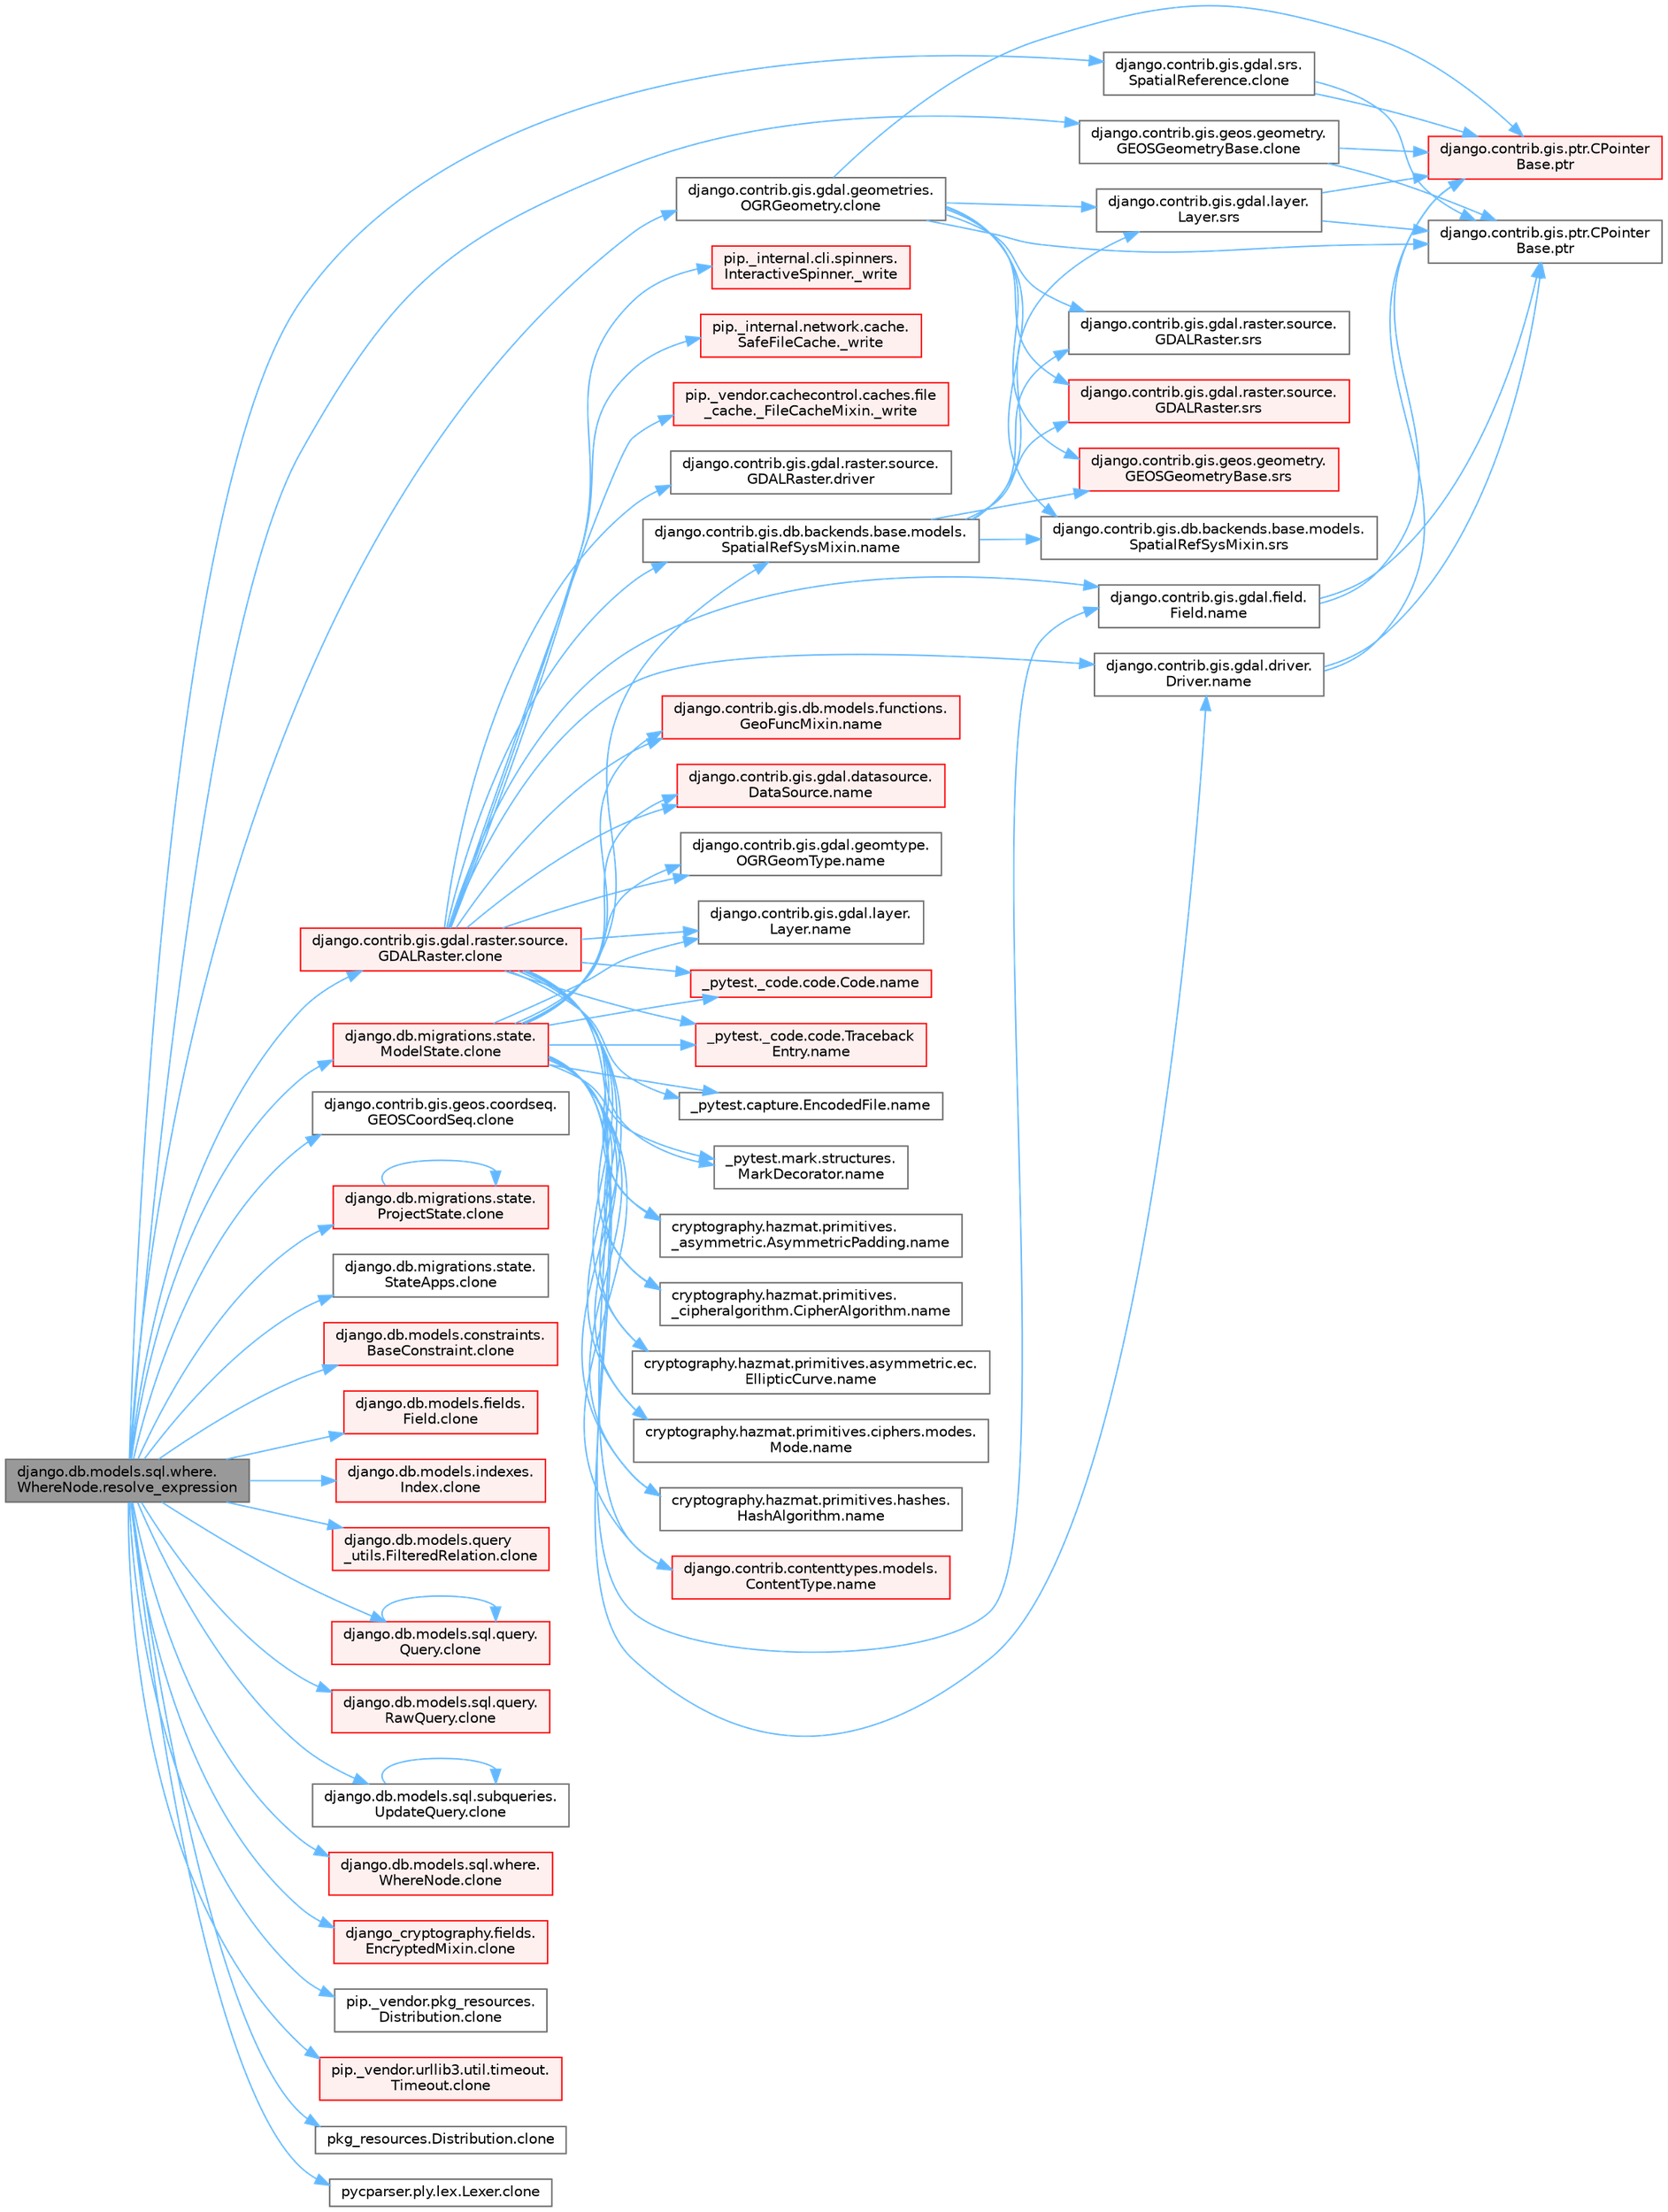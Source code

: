 digraph "django.db.models.sql.where.WhereNode.resolve_expression"
{
 // LATEX_PDF_SIZE
  bgcolor="transparent";
  edge [fontname=Helvetica,fontsize=10,labelfontname=Helvetica,labelfontsize=10];
  node [fontname=Helvetica,fontsize=10,shape=box,height=0.2,width=0.4];
  rankdir="LR";
  Node1 [id="Node000001",label="django.db.models.sql.where.\lWhereNode.resolve_expression",height=0.2,width=0.4,color="gray40", fillcolor="grey60", style="filled", fontcolor="black",tooltip=" "];
  Node1 -> Node2 [id="edge1_Node000001_Node000002",color="steelblue1",style="solid",tooltip=" "];
  Node2 [id="Node000002",label="django.contrib.gis.gdal.geometries.\lOGRGeometry.clone",height=0.2,width=0.4,color="grey40", fillcolor="white", style="filled",URL="$classdjango_1_1contrib_1_1gis_1_1gdal_1_1geometries_1_1_o_g_r_geometry.html#a5e54f99bf87b209eb2b5b394883f43a2",tooltip=" "];
  Node2 -> Node3 [id="edge2_Node000002_Node000003",color="steelblue1",style="solid",tooltip=" "];
  Node3 [id="Node000003",label="django.contrib.gis.ptr.CPointer\lBase.ptr",height=0.2,width=0.4,color="red", fillcolor="#FFF0F0", style="filled",URL="$classdjango_1_1contrib_1_1gis_1_1ptr_1_1_c_pointer_base.html#a55873c889d27c42497c5a832c24e041b",tooltip=" "];
  Node2 -> Node5 [id="edge3_Node000002_Node000005",color="steelblue1",style="solid",tooltip=" "];
  Node5 [id="Node000005",label="django.contrib.gis.ptr.CPointer\lBase.ptr",height=0.2,width=0.4,color="grey40", fillcolor="white", style="filled",URL="$classdjango_1_1contrib_1_1gis_1_1ptr_1_1_c_pointer_base.html#a73d2e45828ab4d985549c571852996fa",tooltip=" "];
  Node2 -> Node6 [id="edge4_Node000002_Node000006",color="steelblue1",style="solid",tooltip=" "];
  Node6 [id="Node000006",label="django.contrib.gis.db.backends.base.models.\lSpatialRefSysMixin.srs",height=0.2,width=0.4,color="grey40", fillcolor="white", style="filled",URL="$classdjango_1_1contrib_1_1gis_1_1db_1_1backends_1_1base_1_1models_1_1_spatial_ref_sys_mixin.html#ad34be004f9aba942c5d2bd011fda3044",tooltip=" "];
  Node2 -> Node7 [id="edge5_Node000002_Node000007",color="steelblue1",style="solid",tooltip=" "];
  Node7 [id="Node000007",label="django.contrib.gis.gdal.layer.\lLayer.srs",height=0.2,width=0.4,color="grey40", fillcolor="white", style="filled",URL="$classdjango_1_1contrib_1_1gis_1_1gdal_1_1layer_1_1_layer.html#ac1d51e5b32cdf55829e9a486b190ddc2",tooltip=" "];
  Node7 -> Node3 [id="edge6_Node000007_Node000003",color="steelblue1",style="solid",tooltip=" "];
  Node7 -> Node5 [id="edge7_Node000007_Node000005",color="steelblue1",style="solid",tooltip=" "];
  Node2 -> Node8 [id="edge8_Node000002_Node000008",color="steelblue1",style="solid",tooltip=" "];
  Node8 [id="Node000008",label="django.contrib.gis.gdal.raster.source.\lGDALRaster.srs",height=0.2,width=0.4,color="grey40", fillcolor="white", style="filled",URL="$classdjango_1_1contrib_1_1gis_1_1gdal_1_1raster_1_1source_1_1_g_d_a_l_raster.html#a1dbeee1eca81d7739c032009f1d7acb1",tooltip=" "];
  Node2 -> Node9 [id="edge9_Node000002_Node000009",color="steelblue1",style="solid",tooltip=" "];
  Node9 [id="Node000009",label="django.contrib.gis.gdal.raster.source.\lGDALRaster.srs",height=0.2,width=0.4,color="red", fillcolor="#FFF0F0", style="filled",URL="$classdjango_1_1contrib_1_1gis_1_1gdal_1_1raster_1_1source_1_1_g_d_a_l_raster.html#a867fd2ac08531bb04ded5f86cf484723",tooltip=" "];
  Node2 -> Node34 [id="edge10_Node000002_Node000034",color="steelblue1",style="solid",tooltip=" "];
  Node34 [id="Node000034",label="django.contrib.gis.geos.geometry.\lGEOSGeometryBase.srs",height=0.2,width=0.4,color="red", fillcolor="#FFF0F0", style="filled",URL="$classdjango_1_1contrib_1_1gis_1_1geos_1_1geometry_1_1_g_e_o_s_geometry_base.html#aa433953a244f84e09ce9775e6348c9ea",tooltip=" "];
  Node1 -> Node43 [id="edge11_Node000001_Node000043",color="steelblue1",style="solid",tooltip=" "];
  Node43 [id="Node000043",label="django.contrib.gis.gdal.raster.source.\lGDALRaster.clone",height=0.2,width=0.4,color="red", fillcolor="#FFF0F0", style="filled",URL="$classdjango_1_1contrib_1_1gis_1_1gdal_1_1raster_1_1source_1_1_g_d_a_l_raster.html#a963b5543b11c1395b6bc58cde72f5aa0",tooltip=" "];
  Node43 -> Node26 [id="edge12_Node000043_Node000026",color="steelblue1",style="solid",tooltip=" "];
  Node26 [id="Node000026",label="pip._internal.cli.spinners.\lInteractiveSpinner._write",height=0.2,width=0.4,color="red", fillcolor="#FFF0F0", style="filled",URL="$classpip_1_1__internal_1_1cli_1_1spinners_1_1_interactive_spinner.html#a16e0c2dc420f6f8d17ccdf2f05929774",tooltip=" "];
  Node43 -> Node30 [id="edge13_Node000043_Node000030",color="steelblue1",style="solid",tooltip=" "];
  Node30 [id="Node000030",label="pip._internal.network.cache.\lSafeFileCache._write",height=0.2,width=0.4,color="red", fillcolor="#FFF0F0", style="filled",URL="$classpip_1_1__internal_1_1network_1_1cache_1_1_safe_file_cache.html#a9f525ad384a979433e1a4d4ad3f4256c",tooltip=" "];
  Node43 -> Node32 [id="edge14_Node000043_Node000032",color="steelblue1",style="solid",tooltip=" "];
  Node32 [id="Node000032",label="pip._vendor.cachecontrol.caches.file\l_cache._FileCacheMixin._write",height=0.2,width=0.4,color="red", fillcolor="#FFF0F0", style="filled",URL="$classpip_1_1__vendor_1_1cachecontrol_1_1caches_1_1file__cache_1_1___file_cache_mixin.html#a887060bd54ecd995958f2e490756d05b",tooltip=" "];
  Node43 -> Node44 [id="edge15_Node000043_Node000044",color="steelblue1",style="solid",tooltip=" "];
  Node44 [id="Node000044",label="django.contrib.gis.gdal.raster.source.\lGDALRaster.driver",height=0.2,width=0.4,color="grey40", fillcolor="white", style="filled",URL="$classdjango_1_1contrib_1_1gis_1_1gdal_1_1raster_1_1source_1_1_g_d_a_l_raster.html#a217540a5b5678c8ef7b210e1e31cf9b0",tooltip=" "];
  Node43 -> Node45 [id="edge16_Node000043_Node000045",color="steelblue1",style="solid",tooltip=" "];
  Node45 [id="Node000045",label="_pytest._code.code.Code.name",height=0.2,width=0.4,color="red", fillcolor="#FFF0F0", style="filled",URL="$class__pytest_1_1__code_1_1code_1_1_code.html#a1f3cbc53ca6df4a1bab12183694b6e78",tooltip=" "];
  Node43 -> Node46 [id="edge17_Node000043_Node000046",color="steelblue1",style="solid",tooltip=" "];
  Node46 [id="Node000046",label="_pytest._code.code.Traceback\lEntry.name",height=0.2,width=0.4,color="red", fillcolor="#FFF0F0", style="filled",URL="$class__pytest_1_1__code_1_1code_1_1_traceback_entry.html#a106b95c0753f41669fbfb8ee4c11ad3d",tooltip=" "];
  Node43 -> Node48 [id="edge18_Node000043_Node000048",color="steelblue1",style="solid",tooltip=" "];
  Node48 [id="Node000048",label="_pytest.capture.EncodedFile.name",height=0.2,width=0.4,color="grey40", fillcolor="white", style="filled",URL="$class__pytest_1_1capture_1_1_encoded_file.html#a738c73b5de21c7261d9e51f71e4f0397",tooltip=" "];
  Node43 -> Node49 [id="edge19_Node000043_Node000049",color="steelblue1",style="solid",tooltip=" "];
  Node49 [id="Node000049",label="_pytest.mark.structures.\lMarkDecorator.name",height=0.2,width=0.4,color="grey40", fillcolor="white", style="filled",URL="$class__pytest_1_1mark_1_1structures_1_1_mark_decorator.html#ae8f66760cda125450e0e3bd38689c72f",tooltip=" "];
  Node43 -> Node50 [id="edge20_Node000043_Node000050",color="steelblue1",style="solid",tooltip=" "];
  Node50 [id="Node000050",label="cryptography.hazmat.primitives.\l_asymmetric.AsymmetricPadding.name",height=0.2,width=0.4,color="grey40", fillcolor="white", style="filled",URL="$classcryptography_1_1hazmat_1_1primitives_1_1__asymmetric_1_1_asymmetric_padding.html#a8f72e8284cb336861a873ed5ce0e39b5",tooltip=" "];
  Node43 -> Node51 [id="edge21_Node000043_Node000051",color="steelblue1",style="solid",tooltip=" "];
  Node51 [id="Node000051",label="cryptography.hazmat.primitives.\l_cipheralgorithm.CipherAlgorithm.name",height=0.2,width=0.4,color="grey40", fillcolor="white", style="filled",URL="$classcryptography_1_1hazmat_1_1primitives_1_1__cipheralgorithm_1_1_cipher_algorithm.html#a50567a5c3388450ab7aa883ab34a1ac7",tooltip=" "];
  Node43 -> Node52 [id="edge22_Node000043_Node000052",color="steelblue1",style="solid",tooltip=" "];
  Node52 [id="Node000052",label="cryptography.hazmat.primitives.asymmetric.ec.\lEllipticCurve.name",height=0.2,width=0.4,color="grey40", fillcolor="white", style="filled",URL="$classcryptography_1_1hazmat_1_1primitives_1_1asymmetric_1_1ec_1_1_elliptic_curve.html#a2775c4e945309a6c7ea33dace1698a60",tooltip=" "];
  Node43 -> Node53 [id="edge23_Node000043_Node000053",color="steelblue1",style="solid",tooltip=" "];
  Node53 [id="Node000053",label="cryptography.hazmat.primitives.ciphers.modes.\lMode.name",height=0.2,width=0.4,color="grey40", fillcolor="white", style="filled",URL="$classcryptography_1_1hazmat_1_1primitives_1_1ciphers_1_1modes_1_1_mode.html#a99d93fd1370a2abbb5bb5cffbd5ff0f7",tooltip=" "];
  Node43 -> Node54 [id="edge24_Node000043_Node000054",color="steelblue1",style="solid",tooltip=" "];
  Node54 [id="Node000054",label="cryptography.hazmat.primitives.hashes.\lHashAlgorithm.name",height=0.2,width=0.4,color="grey40", fillcolor="white", style="filled",URL="$classcryptography_1_1hazmat_1_1primitives_1_1hashes_1_1_hash_algorithm.html#a42c7e1582d9b46a015774af9e5cbbb0b",tooltip=" "];
  Node43 -> Node55 [id="edge25_Node000043_Node000055",color="steelblue1",style="solid",tooltip=" "];
  Node55 [id="Node000055",label="django.contrib.contenttypes.models.\lContentType.name",height=0.2,width=0.4,color="red", fillcolor="#FFF0F0", style="filled",URL="$classdjango_1_1contrib_1_1contenttypes_1_1models_1_1_content_type.html#a305b62f56597bb2e4823dcf5e6ccdcf8",tooltip=" "];
  Node43 -> Node57 [id="edge26_Node000043_Node000057",color="steelblue1",style="solid",tooltip=" "];
  Node57 [id="Node000057",label="django.contrib.gis.db.backends.base.models.\lSpatialRefSysMixin.name",height=0.2,width=0.4,color="grey40", fillcolor="white", style="filled",URL="$classdjango_1_1contrib_1_1gis_1_1db_1_1backends_1_1base_1_1models_1_1_spatial_ref_sys_mixin.html#a56fe36e786b49160249395f453dd1cab",tooltip=" "];
  Node57 -> Node6 [id="edge27_Node000057_Node000006",color="steelblue1",style="solid",tooltip=" "];
  Node57 -> Node7 [id="edge28_Node000057_Node000007",color="steelblue1",style="solid",tooltip=" "];
  Node57 -> Node8 [id="edge29_Node000057_Node000008",color="steelblue1",style="solid",tooltip=" "];
  Node57 -> Node9 [id="edge30_Node000057_Node000009",color="steelblue1",style="solid",tooltip=" "];
  Node57 -> Node34 [id="edge31_Node000057_Node000034",color="steelblue1",style="solid",tooltip=" "];
  Node43 -> Node58 [id="edge32_Node000043_Node000058",color="steelblue1",style="solid",tooltip=" "];
  Node58 [id="Node000058",label="django.contrib.gis.db.models.functions.\lGeoFuncMixin.name",height=0.2,width=0.4,color="red", fillcolor="#FFF0F0", style="filled",URL="$classdjango_1_1contrib_1_1gis_1_1db_1_1models_1_1functions_1_1_geo_func_mixin.html#adeeb6b2c9db337396468712e919af622",tooltip=" "];
  Node43 -> Node59 [id="edge33_Node000043_Node000059",color="steelblue1",style="solid",tooltip=" "];
  Node59 [id="Node000059",label="django.contrib.gis.gdal.datasource.\lDataSource.name",height=0.2,width=0.4,color="red", fillcolor="#FFF0F0", style="filled",URL="$classdjango_1_1contrib_1_1gis_1_1gdal_1_1datasource_1_1_data_source.html#aaa98728c7ef6f4d96c689550e8af3ed5",tooltip=" "];
  Node43 -> Node73 [id="edge34_Node000043_Node000073",color="steelblue1",style="solid",tooltip=" "];
  Node73 [id="Node000073",label="django.contrib.gis.gdal.driver.\lDriver.name",height=0.2,width=0.4,color="grey40", fillcolor="white", style="filled",URL="$classdjango_1_1contrib_1_1gis_1_1gdal_1_1driver_1_1_driver.html#aaa5d4d1b9fd762839db84d1e56e36b7f",tooltip=" "];
  Node73 -> Node3 [id="edge35_Node000073_Node000003",color="steelblue1",style="solid",tooltip=" "];
  Node73 -> Node5 [id="edge36_Node000073_Node000005",color="steelblue1",style="solid",tooltip=" "];
  Node43 -> Node74 [id="edge37_Node000043_Node000074",color="steelblue1",style="solid",tooltip=" "];
  Node74 [id="Node000074",label="django.contrib.gis.gdal.field.\lField.name",height=0.2,width=0.4,color="grey40", fillcolor="white", style="filled",URL="$classdjango_1_1contrib_1_1gis_1_1gdal_1_1field_1_1_field.html#a28a3b0af5006d5abf34d5b1497011368",tooltip=" "];
  Node74 -> Node3 [id="edge38_Node000074_Node000003",color="steelblue1",style="solid",tooltip=" "];
  Node74 -> Node5 [id="edge39_Node000074_Node000005",color="steelblue1",style="solid",tooltip=" "];
  Node43 -> Node75 [id="edge40_Node000043_Node000075",color="steelblue1",style="solid",tooltip=" "];
  Node75 [id="Node000075",label="django.contrib.gis.gdal.geomtype.\lOGRGeomType.name",height=0.2,width=0.4,color="grey40", fillcolor="white", style="filled",URL="$classdjango_1_1contrib_1_1gis_1_1gdal_1_1geomtype_1_1_o_g_r_geom_type.html#a719b3100682ab8df79fd8a2484163b8e",tooltip=" "];
  Node43 -> Node76 [id="edge41_Node000043_Node000076",color="steelblue1",style="solid",tooltip=" "];
  Node76 [id="Node000076",label="django.contrib.gis.gdal.layer.\lLayer.name",height=0.2,width=0.4,color="grey40", fillcolor="white", style="filled",URL="$classdjango_1_1contrib_1_1gis_1_1gdal_1_1layer_1_1_layer.html#a53791d8e2fe8b1ca86b426a625e7d66c",tooltip=" "];
  Node1 -> Node2360 [id="edge42_Node000001_Node002360",color="steelblue1",style="solid",tooltip=" "];
  Node2360 [id="Node002360",label="django.contrib.gis.gdal.srs.\lSpatialReference.clone",height=0.2,width=0.4,color="grey40", fillcolor="white", style="filled",URL="$classdjango_1_1contrib_1_1gis_1_1gdal_1_1srs_1_1_spatial_reference.html#a79aaeb65acddbfc271c3148cb20fdb13",tooltip=" "];
  Node2360 -> Node3 [id="edge43_Node002360_Node000003",color="steelblue1",style="solid",tooltip=" "];
  Node2360 -> Node5 [id="edge44_Node002360_Node000005",color="steelblue1",style="solid",tooltip=" "];
  Node1 -> Node2361 [id="edge45_Node000001_Node002361",color="steelblue1",style="solid",tooltip=" "];
  Node2361 [id="Node002361",label="django.contrib.gis.geos.coordseq.\lGEOSCoordSeq.clone",height=0.2,width=0.4,color="grey40", fillcolor="white", style="filled",URL="$classdjango_1_1contrib_1_1gis_1_1geos_1_1coordseq_1_1_g_e_o_s_coord_seq.html#a5282157556a866f8b6558825fc756a08",tooltip=" "];
  Node1 -> Node2362 [id="edge46_Node000001_Node002362",color="steelblue1",style="solid",tooltip=" "];
  Node2362 [id="Node002362",label="django.contrib.gis.geos.geometry.\lGEOSGeometryBase.clone",height=0.2,width=0.4,color="grey40", fillcolor="white", style="filled",URL="$classdjango_1_1contrib_1_1gis_1_1geos_1_1geometry_1_1_g_e_o_s_geometry_base.html#a50b2b8a55ce8ab434e0513ff7f394652",tooltip=" "];
  Node2362 -> Node3 [id="edge47_Node002362_Node000003",color="steelblue1",style="solid",tooltip=" "];
  Node2362 -> Node5 [id="edge48_Node002362_Node000005",color="steelblue1",style="solid",tooltip=" "];
  Node1 -> Node2363 [id="edge49_Node000001_Node002363",color="steelblue1",style="solid",tooltip=" "];
  Node2363 [id="Node002363",label="django.db.migrations.state.\lModelState.clone",height=0.2,width=0.4,color="red", fillcolor="#FFF0F0", style="filled",URL="$classdjango_1_1db_1_1migrations_1_1state_1_1_model_state.html#a8c95c79710929be2c1fe723bb3f50d43",tooltip=" "];
  Node2363 -> Node45 [id="edge50_Node002363_Node000045",color="steelblue1",style="solid",tooltip=" "];
  Node2363 -> Node46 [id="edge51_Node002363_Node000046",color="steelblue1",style="solid",tooltip=" "];
  Node2363 -> Node48 [id="edge52_Node002363_Node000048",color="steelblue1",style="solid",tooltip=" "];
  Node2363 -> Node49 [id="edge53_Node002363_Node000049",color="steelblue1",style="solid",tooltip=" "];
  Node2363 -> Node50 [id="edge54_Node002363_Node000050",color="steelblue1",style="solid",tooltip=" "];
  Node2363 -> Node51 [id="edge55_Node002363_Node000051",color="steelblue1",style="solid",tooltip=" "];
  Node2363 -> Node52 [id="edge56_Node002363_Node000052",color="steelblue1",style="solid",tooltip=" "];
  Node2363 -> Node53 [id="edge57_Node002363_Node000053",color="steelblue1",style="solid",tooltip=" "];
  Node2363 -> Node54 [id="edge58_Node002363_Node000054",color="steelblue1",style="solid",tooltip=" "];
  Node2363 -> Node55 [id="edge59_Node002363_Node000055",color="steelblue1",style="solid",tooltip=" "];
  Node2363 -> Node57 [id="edge60_Node002363_Node000057",color="steelblue1",style="solid",tooltip=" "];
  Node2363 -> Node58 [id="edge61_Node002363_Node000058",color="steelblue1",style="solid",tooltip=" "];
  Node2363 -> Node59 [id="edge62_Node002363_Node000059",color="steelblue1",style="solid",tooltip=" "];
  Node2363 -> Node73 [id="edge63_Node002363_Node000073",color="steelblue1",style="solid",tooltip=" "];
  Node2363 -> Node74 [id="edge64_Node002363_Node000074",color="steelblue1",style="solid",tooltip=" "];
  Node2363 -> Node75 [id="edge65_Node002363_Node000075",color="steelblue1",style="solid",tooltip=" "];
  Node2363 -> Node76 [id="edge66_Node002363_Node000076",color="steelblue1",style="solid",tooltip=" "];
  Node1 -> Node2365 [id="edge67_Node000001_Node002365",color="steelblue1",style="solid",tooltip=" "];
  Node2365 [id="Node002365",label="django.db.migrations.state.\lProjectState.clone",height=0.2,width=0.4,color="red", fillcolor="#FFF0F0", style="filled",URL="$classdjango_1_1db_1_1migrations_1_1state_1_1_project_state.html#af592cc39af6a6f7c283e60f9be556f0f",tooltip=" "];
  Node2365 -> Node2365 [id="edge68_Node002365_Node002365",color="steelblue1",style="solid",tooltip=" "];
  Node1 -> Node2366 [id="edge69_Node000001_Node002366",color="steelblue1",style="solid",tooltip=" "];
  Node2366 [id="Node002366",label="django.db.migrations.state.\lStateApps.clone",height=0.2,width=0.4,color="grey40", fillcolor="white", style="filled",URL="$classdjango_1_1db_1_1migrations_1_1state_1_1_state_apps.html#aba4d5195448bd6ca05523aaf5f86ca78",tooltip=" "];
  Node1 -> Node2367 [id="edge70_Node000001_Node002367",color="steelblue1",style="solid",tooltip=" "];
  Node2367 [id="Node002367",label="django.db.models.constraints.\lBaseConstraint.clone",height=0.2,width=0.4,color="red", fillcolor="#FFF0F0", style="filled",URL="$classdjango_1_1db_1_1models_1_1constraints_1_1_base_constraint.html#a0f02e73d4209006f6317758e83ccf8ac",tooltip=" "];
  Node1 -> Node2727 [id="edge71_Node000001_Node002727",color="steelblue1",style="solid",tooltip=" "];
  Node2727 [id="Node002727",label="django.db.models.fields.\lField.clone",height=0.2,width=0.4,color="red", fillcolor="#FFF0F0", style="filled",URL="$classdjango_1_1db_1_1models_1_1fields_1_1_field.html#aeaf9d4a620ef742dbc6414393f549ee2",tooltip=" "];
  Node1 -> Node2799 [id="edge72_Node000001_Node002799",color="steelblue1",style="solid",tooltip=" "];
  Node2799 [id="Node002799",label="django.db.models.indexes.\lIndex.clone",height=0.2,width=0.4,color="red", fillcolor="#FFF0F0", style="filled",URL="$classdjango_1_1db_1_1models_1_1indexes_1_1_index.html#aeaccf659cbc1989e539625d16602541e",tooltip=" "];
  Node1 -> Node2800 [id="edge73_Node000001_Node002800",color="steelblue1",style="solid",tooltip=" "];
  Node2800 [id="Node002800",label="django.db.models.query\l_utils.FilteredRelation.clone",height=0.2,width=0.4,color="red", fillcolor="#FFF0F0", style="filled",URL="$classdjango_1_1db_1_1models_1_1query__utils_1_1_filtered_relation.html#aaf3e959023ac69e42587bd1fa4c23679",tooltip=" "];
  Node1 -> Node2801 [id="edge74_Node000001_Node002801",color="steelblue1",style="solid",tooltip=" "];
  Node2801 [id="Node002801",label="django.db.models.sql.query.\lQuery.clone",height=0.2,width=0.4,color="red", fillcolor="#FFF0F0", style="filled",URL="$classdjango_1_1db_1_1models_1_1sql_1_1query_1_1_query.html#a66b1b834ecc6355339315670d96079d7",tooltip=" "];
  Node2801 -> Node2801 [id="edge75_Node002801_Node002801",color="steelblue1",style="solid",tooltip=" "];
  Node1 -> Node2804 [id="edge76_Node000001_Node002804",color="steelblue1",style="solid",tooltip=" "];
  Node2804 [id="Node002804",label="django.db.models.sql.query.\lRawQuery.clone",height=0.2,width=0.4,color="red", fillcolor="#FFF0F0", style="filled",URL="$classdjango_1_1db_1_1models_1_1sql_1_1query_1_1_raw_query.html#a360bb571d4195c28f7669d02e22af32b",tooltip=" "];
  Node1 -> Node2805 [id="edge77_Node000001_Node002805",color="steelblue1",style="solid",tooltip=" "];
  Node2805 [id="Node002805",label="django.db.models.sql.subqueries.\lUpdateQuery.clone",height=0.2,width=0.4,color="grey40", fillcolor="white", style="filled",URL="$classdjango_1_1db_1_1models_1_1sql_1_1subqueries_1_1_update_query.html#a97a2fd7f7c923c7baf7641e5461cd296",tooltip=" "];
  Node2805 -> Node2805 [id="edge78_Node002805_Node002805",color="steelblue1",style="solid",tooltip=" "];
  Node1 -> Node2806 [id="edge79_Node000001_Node002806",color="steelblue1",style="solid",tooltip=" "];
  Node2806 [id="Node002806",label="django.db.models.sql.where.\lWhereNode.clone",height=0.2,width=0.4,color="red", fillcolor="#FFF0F0", style="filled",URL="$classdjango_1_1db_1_1models_1_1sql_1_1where_1_1_where_node.html#a0faff63950b774ce4ad391ea1f6b6d2c",tooltip=" "];
  Node1 -> Node2833 [id="edge80_Node000001_Node002833",color="steelblue1",style="solid",tooltip=" "];
  Node2833 [id="Node002833",label="django_cryptography.fields.\lEncryptedMixin.clone",height=0.2,width=0.4,color="red", fillcolor="#FFF0F0", style="filled",URL="$classdjango__cryptography_1_1fields_1_1_encrypted_mixin.html#a65b15937ff36f3790528449e030ce8a9",tooltip=" "];
  Node1 -> Node2834 [id="edge81_Node000001_Node002834",color="steelblue1",style="solid",tooltip=" "];
  Node2834 [id="Node002834",label="pip._vendor.pkg_resources.\lDistribution.clone",height=0.2,width=0.4,color="grey40", fillcolor="white", style="filled",URL="$classpip_1_1__vendor_1_1pkg__resources_1_1_distribution.html#a267ae961c71f706ee549dae1e2cc830c",tooltip=" "];
  Node1 -> Node2835 [id="edge82_Node000001_Node002835",color="steelblue1",style="solid",tooltip=" "];
  Node2835 [id="Node002835",label="pip._vendor.urllib3.util.timeout.\lTimeout.clone",height=0.2,width=0.4,color="red", fillcolor="#FFF0F0", style="filled",URL="$classpip_1_1__vendor_1_1urllib3_1_1util_1_1timeout_1_1_timeout.html#a877b8d4463c5f80962b7573a031c3496",tooltip=" "];
  Node1 -> Node2836 [id="edge83_Node000001_Node002836",color="steelblue1",style="solid",tooltip=" "];
  Node2836 [id="Node002836",label="pkg_resources.Distribution.clone",height=0.2,width=0.4,color="grey40", fillcolor="white", style="filled",URL="$classpkg__resources_1_1_distribution.html#af85113635d3c39a1f01d16749fd5d4fb",tooltip=" "];
  Node1 -> Node2837 [id="edge84_Node000001_Node002837",color="steelblue1",style="solid",tooltip=" "];
  Node2837 [id="Node002837",label="pycparser.ply.lex.Lexer.clone",height=0.2,width=0.4,color="grey40", fillcolor="white", style="filled",URL="$classpycparser_1_1ply_1_1lex_1_1_lexer.html#a7703e5b17aea1d62bf013ddbb1eae84d",tooltip=" "];
}
